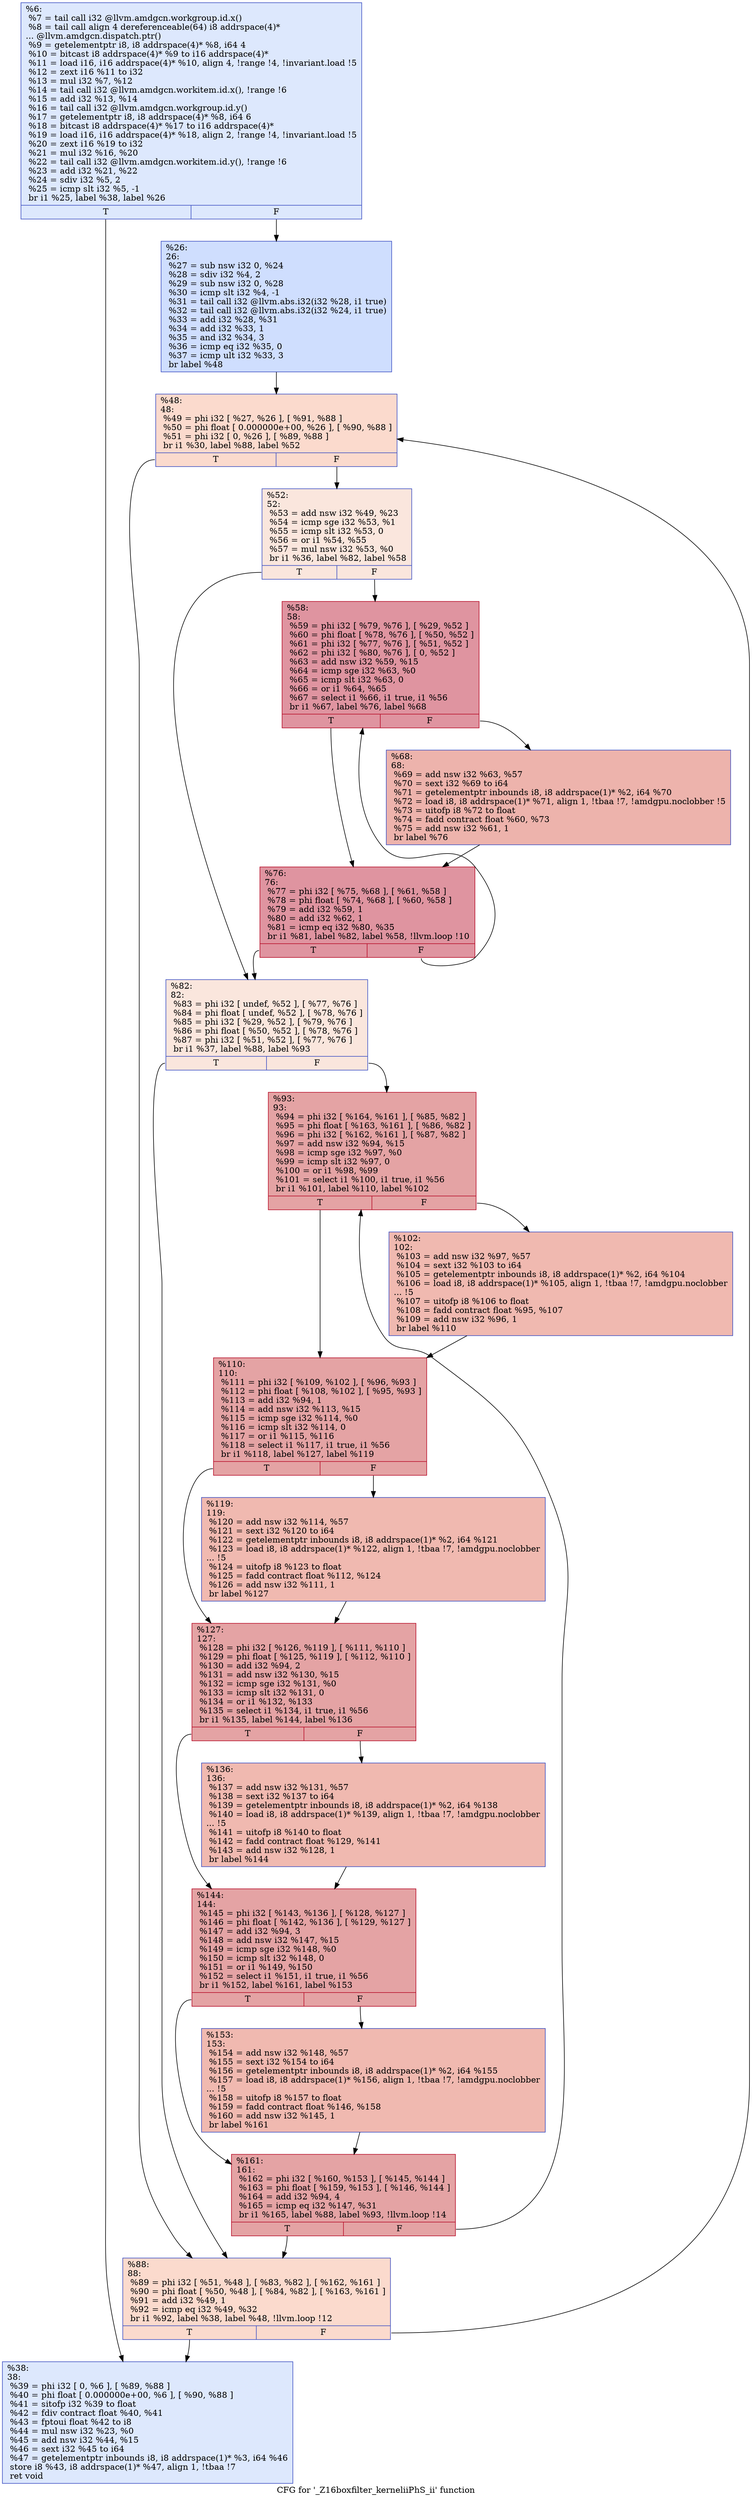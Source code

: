 digraph "CFG for '_Z16boxfilter_kerneliiPhS_ii' function" {
	label="CFG for '_Z16boxfilter_kerneliiPhS_ii' function";

	Node0x5343c50 [shape=record,color="#3d50c3ff", style=filled, fillcolor="#b2ccfb70",label="{%6:\l  %7 = tail call i32 @llvm.amdgcn.workgroup.id.x()\l  %8 = tail call align 4 dereferenceable(64) i8 addrspace(4)*\l... @llvm.amdgcn.dispatch.ptr()\l  %9 = getelementptr i8, i8 addrspace(4)* %8, i64 4\l  %10 = bitcast i8 addrspace(4)* %9 to i16 addrspace(4)*\l  %11 = load i16, i16 addrspace(4)* %10, align 4, !range !4, !invariant.load !5\l  %12 = zext i16 %11 to i32\l  %13 = mul i32 %7, %12\l  %14 = tail call i32 @llvm.amdgcn.workitem.id.x(), !range !6\l  %15 = add i32 %13, %14\l  %16 = tail call i32 @llvm.amdgcn.workgroup.id.y()\l  %17 = getelementptr i8, i8 addrspace(4)* %8, i64 6\l  %18 = bitcast i8 addrspace(4)* %17 to i16 addrspace(4)*\l  %19 = load i16, i16 addrspace(4)* %18, align 2, !range !4, !invariant.load !5\l  %20 = zext i16 %19 to i32\l  %21 = mul i32 %16, %20\l  %22 = tail call i32 @llvm.amdgcn.workitem.id.y(), !range !6\l  %23 = add i32 %21, %22\l  %24 = sdiv i32 %5, 2\l  %25 = icmp slt i32 %5, -1\l  br i1 %25, label %38, label %26\l|{<s0>T|<s1>F}}"];
	Node0x5343c50:s0 -> Node0x5347650;
	Node0x5343c50:s1 -> Node0x53476e0;
	Node0x53476e0 [shape=record,color="#3d50c3ff", style=filled, fillcolor="#93b5fe70",label="{%26:\l26:                                               \l  %27 = sub nsw i32 0, %24\l  %28 = sdiv i32 %4, 2\l  %29 = sub nsw i32 0, %28\l  %30 = icmp slt i32 %4, -1\l  %31 = tail call i32 @llvm.abs.i32(i32 %28, i1 true)\l  %32 = tail call i32 @llvm.abs.i32(i32 %24, i1 true)\l  %33 = add i32 %28, %31\l  %34 = add i32 %33, 1\l  %35 = and i32 %34, 3\l  %36 = icmp eq i32 %35, 0\l  %37 = icmp ult i32 %33, 3\l  br label %48\l}"];
	Node0x53476e0 -> Node0x5345d30;
	Node0x5347650 [shape=record,color="#3d50c3ff", style=filled, fillcolor="#b2ccfb70",label="{%38:\l38:                                               \l  %39 = phi i32 [ 0, %6 ], [ %89, %88 ]\l  %40 = phi float [ 0.000000e+00, %6 ], [ %90, %88 ]\l  %41 = sitofp i32 %39 to float\l  %42 = fdiv contract float %40, %41\l  %43 = fptoui float %42 to i8\l  %44 = mul nsw i32 %23, %0\l  %45 = add nsw i32 %44, %15\l  %46 = sext i32 %45 to i64\l  %47 = getelementptr inbounds i8, i8 addrspace(1)* %3, i64 %46\l  store i8 %43, i8 addrspace(1)* %47, align 1, !tbaa !7\l  ret void\l}"];
	Node0x5345d30 [shape=record,color="#3d50c3ff", style=filled, fillcolor="#f7ac8e70",label="{%48:\l48:                                               \l  %49 = phi i32 [ %27, %26 ], [ %91, %88 ]\l  %50 = phi float [ 0.000000e+00, %26 ], [ %90, %88 ]\l  %51 = phi i32 [ 0, %26 ], [ %89, %88 ]\l  br i1 %30, label %88, label %52\l|{<s0>T|<s1>F}}"];
	Node0x5345d30:s0 -> Node0x5348330;
	Node0x5345d30:s1 -> Node0x53497e0;
	Node0x53497e0 [shape=record,color="#3d50c3ff", style=filled, fillcolor="#f3c7b170",label="{%52:\l52:                                               \l  %53 = add nsw i32 %49, %23\l  %54 = icmp sge i32 %53, %1\l  %55 = icmp slt i32 %53, 0\l  %56 = or i1 %54, %55\l  %57 = mul nsw i32 %53, %0\l  br i1 %36, label %82, label %58\l|{<s0>T|<s1>F}}"];
	Node0x53497e0:s0 -> Node0x5349bf0;
	Node0x53497e0:s1 -> Node0x5349c40;
	Node0x5349c40 [shape=record,color="#b70d28ff", style=filled, fillcolor="#b70d2870",label="{%58:\l58:                                               \l  %59 = phi i32 [ %79, %76 ], [ %29, %52 ]\l  %60 = phi float [ %78, %76 ], [ %50, %52 ]\l  %61 = phi i32 [ %77, %76 ], [ %51, %52 ]\l  %62 = phi i32 [ %80, %76 ], [ 0, %52 ]\l  %63 = add nsw i32 %59, %15\l  %64 = icmp sge i32 %63, %0\l  %65 = icmp slt i32 %63, 0\l  %66 = or i1 %64, %65\l  %67 = select i1 %66, i1 true, i1 %56\l  br i1 %67, label %76, label %68\l|{<s0>T|<s1>F}}"];
	Node0x5349c40:s0 -> Node0x5349db0;
	Node0x5349c40:s1 -> Node0x534a780;
	Node0x534a780 [shape=record,color="#3d50c3ff", style=filled, fillcolor="#d6524470",label="{%68:\l68:                                               \l  %69 = add nsw i32 %63, %57\l  %70 = sext i32 %69 to i64\l  %71 = getelementptr inbounds i8, i8 addrspace(1)* %2, i64 %70\l  %72 = load i8, i8 addrspace(1)* %71, align 1, !tbaa !7, !amdgpu.noclobber !5\l  %73 = uitofp i8 %72 to float\l  %74 = fadd contract float %60, %73\l  %75 = add nsw i32 %61, 1\l  br label %76\l}"];
	Node0x534a780 -> Node0x5349db0;
	Node0x5349db0 [shape=record,color="#b70d28ff", style=filled, fillcolor="#b70d2870",label="{%76:\l76:                                               \l  %77 = phi i32 [ %75, %68 ], [ %61, %58 ]\l  %78 = phi float [ %74, %68 ], [ %60, %58 ]\l  %79 = add i32 %59, 1\l  %80 = add i32 %62, 1\l  %81 = icmp eq i32 %80, %35\l  br i1 %81, label %82, label %58, !llvm.loop !10\l|{<s0>T|<s1>F}}"];
	Node0x5349db0:s0 -> Node0x5349bf0;
	Node0x5349db0:s1 -> Node0x5349c40;
	Node0x5349bf0 [shape=record,color="#3d50c3ff", style=filled, fillcolor="#f3c7b170",label="{%82:\l82:                                               \l  %83 = phi i32 [ undef, %52 ], [ %77, %76 ]\l  %84 = phi float [ undef, %52 ], [ %78, %76 ]\l  %85 = phi i32 [ %29, %52 ], [ %79, %76 ]\l  %86 = phi float [ %50, %52 ], [ %78, %76 ]\l  %87 = phi i32 [ %51, %52 ], [ %77, %76 ]\l  br i1 %37, label %88, label %93\l|{<s0>T|<s1>F}}"];
	Node0x5349bf0:s0 -> Node0x5348330;
	Node0x5349bf0:s1 -> Node0x534be50;
	Node0x5348330 [shape=record,color="#3d50c3ff", style=filled, fillcolor="#f7ac8e70",label="{%88:\l88:                                               \l  %89 = phi i32 [ %51, %48 ], [ %83, %82 ], [ %162, %161 ]\l  %90 = phi float [ %50, %48 ], [ %84, %82 ], [ %163, %161 ]\l  %91 = add i32 %49, 1\l  %92 = icmp eq i32 %49, %32\l  br i1 %92, label %38, label %48, !llvm.loop !12\l|{<s0>T|<s1>F}}"];
	Node0x5348330:s0 -> Node0x5347650;
	Node0x5348330:s1 -> Node0x5345d30;
	Node0x534be50 [shape=record,color="#b70d28ff", style=filled, fillcolor="#c32e3170",label="{%93:\l93:                                               \l  %94 = phi i32 [ %164, %161 ], [ %85, %82 ]\l  %95 = phi float [ %163, %161 ], [ %86, %82 ]\l  %96 = phi i32 [ %162, %161 ], [ %87, %82 ]\l  %97 = add nsw i32 %94, %15\l  %98 = icmp sge i32 %97, %0\l  %99 = icmp slt i32 %97, 0\l  %100 = or i1 %98, %99\l  %101 = select i1 %100, i1 true, i1 %56\l  br i1 %101, label %110, label %102\l|{<s0>T|<s1>F}}"];
	Node0x534be50:s0 -> Node0x534c8d0;
	Node0x534be50:s1 -> Node0x534c960;
	Node0x534c960 [shape=record,color="#3d50c3ff", style=filled, fillcolor="#de614d70",label="{%102:\l102:                                              \l  %103 = add nsw i32 %97, %57\l  %104 = sext i32 %103 to i64\l  %105 = getelementptr inbounds i8, i8 addrspace(1)* %2, i64 %104\l  %106 = load i8, i8 addrspace(1)* %105, align 1, !tbaa !7, !amdgpu.noclobber\l... !5\l  %107 = uitofp i8 %106 to float\l  %108 = fadd contract float %95, %107\l  %109 = add nsw i32 %96, 1\l  br label %110\l}"];
	Node0x534c960 -> Node0x534c8d0;
	Node0x534c8d0 [shape=record,color="#b70d28ff", style=filled, fillcolor="#c32e3170",label="{%110:\l110:                                              \l  %111 = phi i32 [ %109, %102 ], [ %96, %93 ]\l  %112 = phi float [ %108, %102 ], [ %95, %93 ]\l  %113 = add i32 %94, 1\l  %114 = add nsw i32 %113, %15\l  %115 = icmp sge i32 %114, %0\l  %116 = icmp slt i32 %114, 0\l  %117 = or i1 %115, %116\l  %118 = select i1 %117, i1 true, i1 %56\l  br i1 %118, label %127, label %119\l|{<s0>T|<s1>F}}"];
	Node0x534c8d0:s0 -> Node0x534d390;
	Node0x534c8d0:s1 -> Node0x534d3e0;
	Node0x534d3e0 [shape=record,color="#3d50c3ff", style=filled, fillcolor="#de614d70",label="{%119:\l119:                                              \l  %120 = add nsw i32 %114, %57\l  %121 = sext i32 %120 to i64\l  %122 = getelementptr inbounds i8, i8 addrspace(1)* %2, i64 %121\l  %123 = load i8, i8 addrspace(1)* %122, align 1, !tbaa !7, !amdgpu.noclobber\l... !5\l  %124 = uitofp i8 %123 to float\l  %125 = fadd contract float %112, %124\l  %126 = add nsw i32 %111, 1\l  br label %127\l}"];
	Node0x534d3e0 -> Node0x534d390;
	Node0x534d390 [shape=record,color="#b70d28ff", style=filled, fillcolor="#c32e3170",label="{%127:\l127:                                              \l  %128 = phi i32 [ %126, %119 ], [ %111, %110 ]\l  %129 = phi float [ %125, %119 ], [ %112, %110 ]\l  %130 = add i32 %94, 2\l  %131 = add nsw i32 %130, %15\l  %132 = icmp sge i32 %131, %0\l  %133 = icmp slt i32 %131, 0\l  %134 = or i1 %132, %133\l  %135 = select i1 %134, i1 true, i1 %56\l  br i1 %135, label %144, label %136\l|{<s0>T|<s1>F}}"];
	Node0x534d390:s0 -> Node0x534a6f0;
	Node0x534d390:s1 -> Node0x534e2a0;
	Node0x534e2a0 [shape=record,color="#3d50c3ff", style=filled, fillcolor="#de614d70",label="{%136:\l136:                                              \l  %137 = add nsw i32 %131, %57\l  %138 = sext i32 %137 to i64\l  %139 = getelementptr inbounds i8, i8 addrspace(1)* %2, i64 %138\l  %140 = load i8, i8 addrspace(1)* %139, align 1, !tbaa !7, !amdgpu.noclobber\l... !5\l  %141 = uitofp i8 %140 to float\l  %142 = fadd contract float %129, %141\l  %143 = add nsw i32 %128, 1\l  br label %144\l}"];
	Node0x534e2a0 -> Node0x534a6f0;
	Node0x534a6f0 [shape=record,color="#b70d28ff", style=filled, fillcolor="#c32e3170",label="{%144:\l144:                                              \l  %145 = phi i32 [ %143, %136 ], [ %128, %127 ]\l  %146 = phi float [ %142, %136 ], [ %129, %127 ]\l  %147 = add i32 %94, 3\l  %148 = add nsw i32 %147, %15\l  %149 = icmp sge i32 %148, %0\l  %150 = icmp slt i32 %148, 0\l  %151 = or i1 %149, %150\l  %152 = select i1 %151, i1 true, i1 %56\l  br i1 %152, label %161, label %153\l|{<s0>T|<s1>F}}"];
	Node0x534a6f0:s0 -> Node0x534bf50;
	Node0x534a6f0:s1 -> Node0x534ec90;
	Node0x534ec90 [shape=record,color="#3d50c3ff", style=filled, fillcolor="#de614d70",label="{%153:\l153:                                              \l  %154 = add nsw i32 %148, %57\l  %155 = sext i32 %154 to i64\l  %156 = getelementptr inbounds i8, i8 addrspace(1)* %2, i64 %155\l  %157 = load i8, i8 addrspace(1)* %156, align 1, !tbaa !7, !amdgpu.noclobber\l... !5\l  %158 = uitofp i8 %157 to float\l  %159 = fadd contract float %146, %158\l  %160 = add nsw i32 %145, 1\l  br label %161\l}"];
	Node0x534ec90 -> Node0x534bf50;
	Node0x534bf50 [shape=record,color="#b70d28ff", style=filled, fillcolor="#c32e3170",label="{%161:\l161:                                              \l  %162 = phi i32 [ %160, %153 ], [ %145, %144 ]\l  %163 = phi float [ %159, %153 ], [ %146, %144 ]\l  %164 = add i32 %94, 4\l  %165 = icmp eq i32 %147, %31\l  br i1 %165, label %88, label %93, !llvm.loop !14\l|{<s0>T|<s1>F}}"];
	Node0x534bf50:s0 -> Node0x5348330;
	Node0x534bf50:s1 -> Node0x534be50;
}
